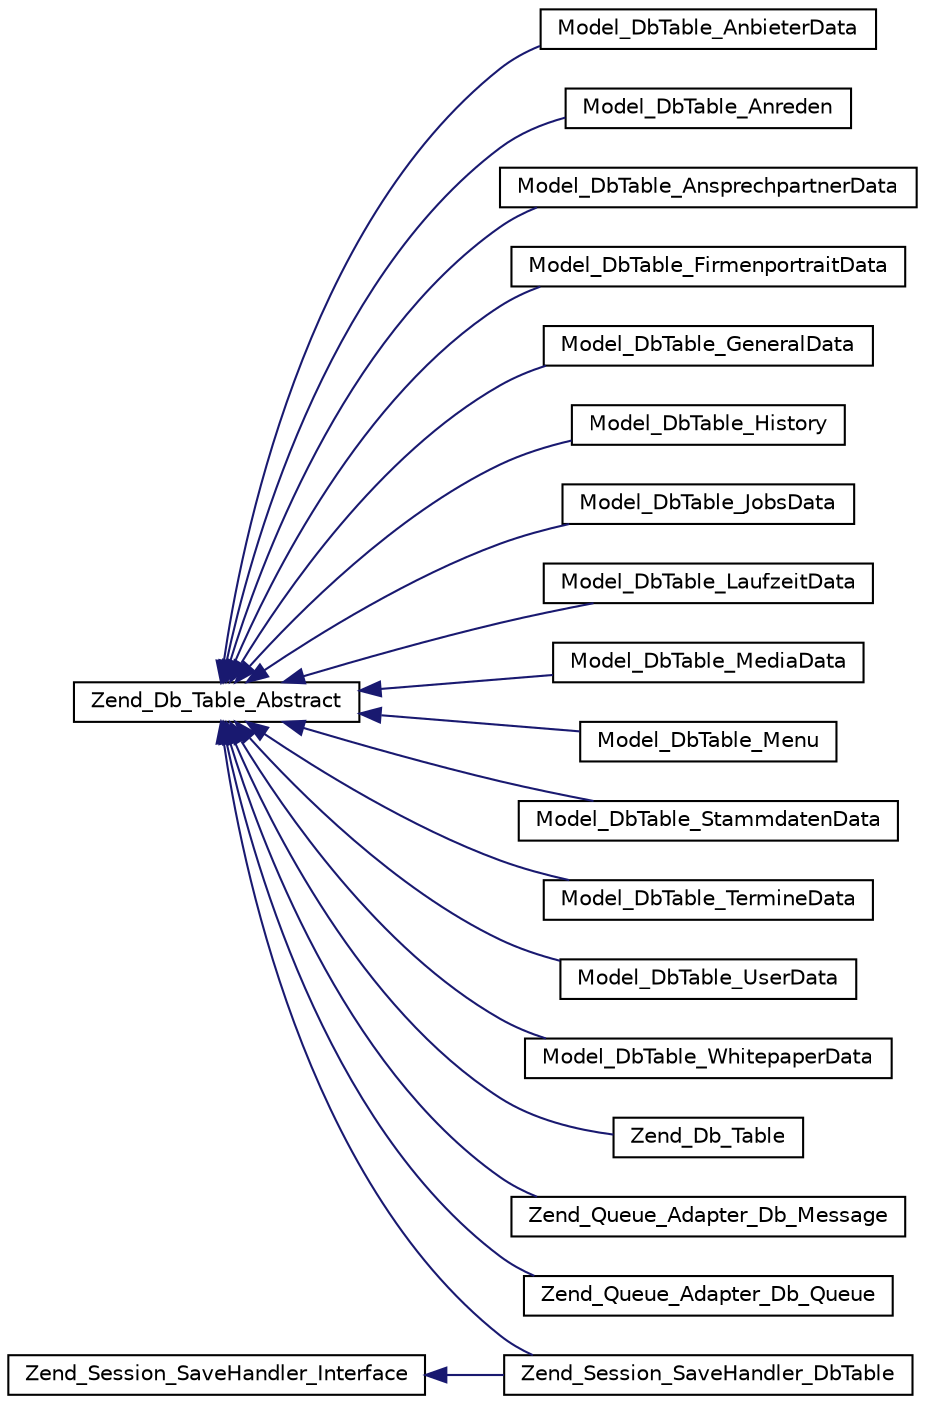 digraph G
{
  edge [fontname="Helvetica",fontsize="10",labelfontname="Helvetica",labelfontsize="10"];
  node [fontname="Helvetica",fontsize="10",shape=record];
  rankdir="LR";
  Node1 [label="Zend_Db_Table_Abstract",height=0.2,width=0.4,color="black", fillcolor="white", style="filled",URL="$class_zend___db___table___abstract.html"];
  Node1 -> Node2 [dir="back",color="midnightblue",fontsize="10",style="solid",fontname="Helvetica"];
  Node2 [label="Model_DbTable_AnbieterData",height=0.2,width=0.4,color="black", fillcolor="white", style="filled",URL="$class_model___db_table___anbieter_data.html"];
  Node1 -> Node3 [dir="back",color="midnightblue",fontsize="10",style="solid",fontname="Helvetica"];
  Node3 [label="Model_DbTable_Anreden",height=0.2,width=0.4,color="black", fillcolor="white", style="filled",URL="$class_model___db_table___anreden.html"];
  Node1 -> Node4 [dir="back",color="midnightblue",fontsize="10",style="solid",fontname="Helvetica"];
  Node4 [label="Model_DbTable_AnsprechpartnerData",height=0.2,width=0.4,color="black", fillcolor="white", style="filled",URL="$class_model___db_table___ansprechpartner_data.html"];
  Node1 -> Node5 [dir="back",color="midnightblue",fontsize="10",style="solid",fontname="Helvetica"];
  Node5 [label="Model_DbTable_FirmenportraitData",height=0.2,width=0.4,color="black", fillcolor="white", style="filled",URL="$class_model___db_table___firmenportrait_data.html"];
  Node1 -> Node6 [dir="back",color="midnightblue",fontsize="10",style="solid",fontname="Helvetica"];
  Node6 [label="Model_DbTable_GeneralData",height=0.2,width=0.4,color="black", fillcolor="white", style="filled",URL="$class_model___db_table___general_data.html"];
  Node1 -> Node7 [dir="back",color="midnightblue",fontsize="10",style="solid",fontname="Helvetica"];
  Node7 [label="Model_DbTable_History",height=0.2,width=0.4,color="black", fillcolor="white", style="filled",URL="$class_model___db_table___history.html"];
  Node1 -> Node8 [dir="back",color="midnightblue",fontsize="10",style="solid",fontname="Helvetica"];
  Node8 [label="Model_DbTable_JobsData",height=0.2,width=0.4,color="black", fillcolor="white", style="filled",URL="$class_model___db_table___jobs_data.html"];
  Node1 -> Node9 [dir="back",color="midnightblue",fontsize="10",style="solid",fontname="Helvetica"];
  Node9 [label="Model_DbTable_LaufzeitData",height=0.2,width=0.4,color="black", fillcolor="white", style="filled",URL="$class_model___db_table___laufzeit_data.html"];
  Node1 -> Node10 [dir="back",color="midnightblue",fontsize="10",style="solid",fontname="Helvetica"];
  Node10 [label="Model_DbTable_MediaData",height=0.2,width=0.4,color="black", fillcolor="white", style="filled",URL="$class_model___db_table___media_data.html"];
  Node1 -> Node11 [dir="back",color="midnightblue",fontsize="10",style="solid",fontname="Helvetica"];
  Node11 [label="Model_DbTable_Menu",height=0.2,width=0.4,color="black", fillcolor="white", style="filled",URL="$class_model___db_table___menu.html"];
  Node1 -> Node12 [dir="back",color="midnightblue",fontsize="10",style="solid",fontname="Helvetica"];
  Node12 [label="Model_DbTable_StammdatenData",height=0.2,width=0.4,color="black", fillcolor="white", style="filled",URL="$class_model___db_table___stammdaten_data.html"];
  Node1 -> Node13 [dir="back",color="midnightblue",fontsize="10",style="solid",fontname="Helvetica"];
  Node13 [label="Model_DbTable_TermineData",height=0.2,width=0.4,color="black", fillcolor="white", style="filled",URL="$class_model___db_table___termine_data.html"];
  Node1 -> Node14 [dir="back",color="midnightblue",fontsize="10",style="solid",fontname="Helvetica"];
  Node14 [label="Model_DbTable_UserData",height=0.2,width=0.4,color="black", fillcolor="white", style="filled",URL="$class_model___db_table___user_data.html"];
  Node1 -> Node15 [dir="back",color="midnightblue",fontsize="10",style="solid",fontname="Helvetica"];
  Node15 [label="Model_DbTable_WhitepaperData",height=0.2,width=0.4,color="black", fillcolor="white", style="filled",URL="$class_model___db_table___whitepaper_data.html"];
  Node1 -> Node16 [dir="back",color="midnightblue",fontsize="10",style="solid",fontname="Helvetica"];
  Node16 [label="Zend_Db_Table",height=0.2,width=0.4,color="black", fillcolor="white", style="filled",URL="$class_zend___db___table.html"];
  Node1 -> Node17 [dir="back",color="midnightblue",fontsize="10",style="solid",fontname="Helvetica"];
  Node17 [label="Zend_Queue_Adapter_Db_Message",height=0.2,width=0.4,color="black", fillcolor="white", style="filled",URL="$class_zend___queue___adapter___db___message.html"];
  Node1 -> Node18 [dir="back",color="midnightblue",fontsize="10",style="solid",fontname="Helvetica"];
  Node18 [label="Zend_Queue_Adapter_Db_Queue",height=0.2,width=0.4,color="black", fillcolor="white", style="filled",URL="$class_zend___queue___adapter___db___queue.html"];
  Node1 -> Node19 [dir="back",color="midnightblue",fontsize="10",style="solid",fontname="Helvetica"];
  Node19 [label="Zend_Session_SaveHandler_DbTable",height=0.2,width=0.4,color="black", fillcolor="white", style="filled",URL="$class_zend___session___save_handler___db_table.html"];
  Node20 [label="Zend_Session_SaveHandler_Interface",height=0.2,width=0.4,color="black", fillcolor="white", style="filled",URL="$interface_zend___session___save_handler___interface.html"];
  Node20 -> Node19 [dir="back",color="midnightblue",fontsize="10",style="solid",fontname="Helvetica"];
}
